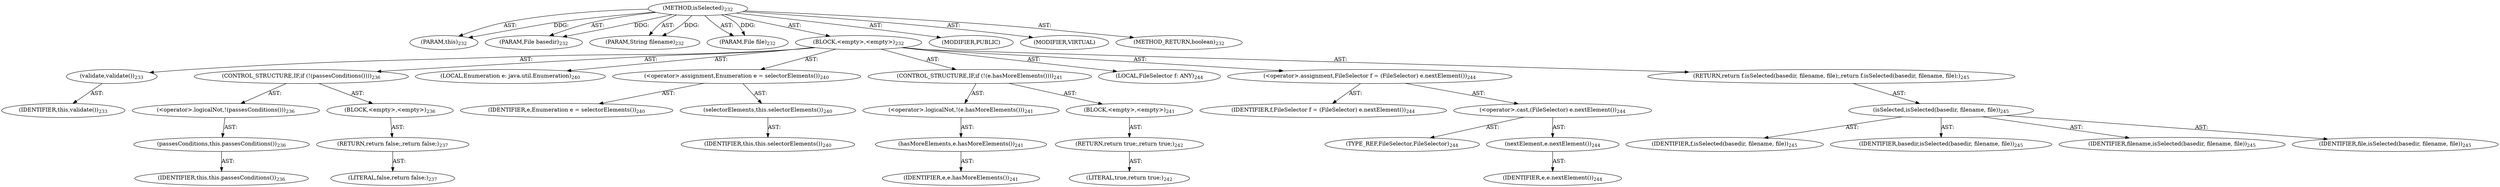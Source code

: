 digraph "isSelected" {  
"111669149708" [label = <(METHOD,isSelected)<SUB>232</SUB>> ]
"115964117003" [label = <(PARAM,this)<SUB>232</SUB>> ]
"115964117009" [label = <(PARAM,File basedir)<SUB>232</SUB>> ]
"115964117010" [label = <(PARAM,String filename)<SUB>232</SUB>> ]
"115964117011" [label = <(PARAM,File file)<SUB>232</SUB>> ]
"25769803800" [label = <(BLOCK,&lt;empty&gt;,&lt;empty&gt;)<SUB>232</SUB>> ]
"30064771141" [label = <(validate,validate())<SUB>233</SUB>> ]
"68719476755" [label = <(IDENTIFIER,this,validate())<SUB>233</SUB>> ]
"47244640268" [label = <(CONTROL_STRUCTURE,IF,if (!(passesConditions())))<SUB>236</SUB>> ]
"30064771142" [label = <(&lt;operator&gt;.logicalNot,!(passesConditions()))<SUB>236</SUB>> ]
"30064771143" [label = <(passesConditions,this.passesConditions())<SUB>236</SUB>> ]
"68719476756" [label = <(IDENTIFIER,this,this.passesConditions())<SUB>236</SUB>> ]
"25769803801" [label = <(BLOCK,&lt;empty&gt;,&lt;empty&gt;)<SUB>236</SUB>> ]
"146028888077" [label = <(RETURN,return false;,return false;)<SUB>237</SUB>> ]
"90194313235" [label = <(LITERAL,false,return false;)<SUB>237</SUB>> ]
"94489280515" [label = <(LOCAL,Enumeration e: java.util.Enumeration)<SUB>240</SUB>> ]
"30064771144" [label = <(&lt;operator&gt;.assignment,Enumeration e = selectorElements())<SUB>240</SUB>> ]
"68719476793" [label = <(IDENTIFIER,e,Enumeration e = selectorElements())<SUB>240</SUB>> ]
"30064771145" [label = <(selectorElements,this.selectorElements())<SUB>240</SUB>> ]
"68719476757" [label = <(IDENTIFIER,this,this.selectorElements())<SUB>240</SUB>> ]
"47244640269" [label = <(CONTROL_STRUCTURE,IF,if (!(e.hasMoreElements())))<SUB>241</SUB>> ]
"30064771146" [label = <(&lt;operator&gt;.logicalNot,!(e.hasMoreElements()))<SUB>241</SUB>> ]
"30064771147" [label = <(hasMoreElements,e.hasMoreElements())<SUB>241</SUB>> ]
"68719476794" [label = <(IDENTIFIER,e,e.hasMoreElements())<SUB>241</SUB>> ]
"25769803802" [label = <(BLOCK,&lt;empty&gt;,&lt;empty&gt;)<SUB>241</SUB>> ]
"146028888078" [label = <(RETURN,return true;,return true;)<SUB>242</SUB>> ]
"90194313236" [label = <(LITERAL,true,return true;)<SUB>242</SUB>> ]
"94489280516" [label = <(LOCAL,FileSelector f: ANY)<SUB>244</SUB>> ]
"30064771148" [label = <(&lt;operator&gt;.assignment,FileSelector f = (FileSelector) e.nextElement())<SUB>244</SUB>> ]
"68719476795" [label = <(IDENTIFIER,f,FileSelector f = (FileSelector) e.nextElement())<SUB>244</SUB>> ]
"30064771149" [label = <(&lt;operator&gt;.cast,(FileSelector) e.nextElement())<SUB>244</SUB>> ]
"180388626433" [label = <(TYPE_REF,FileSelector,FileSelector)<SUB>244</SUB>> ]
"30064771150" [label = <(nextElement,e.nextElement())<SUB>244</SUB>> ]
"68719476796" [label = <(IDENTIFIER,e,e.nextElement())<SUB>244</SUB>> ]
"146028888079" [label = <(RETURN,return f.isSelected(basedir, filename, file);,return f.isSelected(basedir, filename, file);)<SUB>245</SUB>> ]
"30064771151" [label = <(isSelected,isSelected(basedir, filename, file))<SUB>245</SUB>> ]
"68719476797" [label = <(IDENTIFIER,f,isSelected(basedir, filename, file))<SUB>245</SUB>> ]
"68719476798" [label = <(IDENTIFIER,basedir,isSelected(basedir, filename, file))<SUB>245</SUB>> ]
"68719476799" [label = <(IDENTIFIER,filename,isSelected(basedir, filename, file))<SUB>245</SUB>> ]
"68719476800" [label = <(IDENTIFIER,file,isSelected(basedir, filename, file))<SUB>245</SUB>> ]
"133143986202" [label = <(MODIFIER,PUBLIC)> ]
"133143986203" [label = <(MODIFIER,VIRTUAL)> ]
"128849018892" [label = <(METHOD_RETURN,boolean)<SUB>232</SUB>> ]
  "111669149708" -> "115964117003"  [ label = "AST: "] 
  "111669149708" -> "115964117009"  [ label = "AST: "] 
  "111669149708" -> "115964117010"  [ label = "AST: "] 
  "111669149708" -> "115964117011"  [ label = "AST: "] 
  "111669149708" -> "25769803800"  [ label = "AST: "] 
  "111669149708" -> "133143986202"  [ label = "AST: "] 
  "111669149708" -> "133143986203"  [ label = "AST: "] 
  "111669149708" -> "128849018892"  [ label = "AST: "] 
  "25769803800" -> "30064771141"  [ label = "AST: "] 
  "25769803800" -> "47244640268"  [ label = "AST: "] 
  "25769803800" -> "94489280515"  [ label = "AST: "] 
  "25769803800" -> "30064771144"  [ label = "AST: "] 
  "25769803800" -> "47244640269"  [ label = "AST: "] 
  "25769803800" -> "94489280516"  [ label = "AST: "] 
  "25769803800" -> "30064771148"  [ label = "AST: "] 
  "25769803800" -> "146028888079"  [ label = "AST: "] 
  "30064771141" -> "68719476755"  [ label = "AST: "] 
  "47244640268" -> "30064771142"  [ label = "AST: "] 
  "47244640268" -> "25769803801"  [ label = "AST: "] 
  "30064771142" -> "30064771143"  [ label = "AST: "] 
  "30064771143" -> "68719476756"  [ label = "AST: "] 
  "25769803801" -> "146028888077"  [ label = "AST: "] 
  "146028888077" -> "90194313235"  [ label = "AST: "] 
  "30064771144" -> "68719476793"  [ label = "AST: "] 
  "30064771144" -> "30064771145"  [ label = "AST: "] 
  "30064771145" -> "68719476757"  [ label = "AST: "] 
  "47244640269" -> "30064771146"  [ label = "AST: "] 
  "47244640269" -> "25769803802"  [ label = "AST: "] 
  "30064771146" -> "30064771147"  [ label = "AST: "] 
  "30064771147" -> "68719476794"  [ label = "AST: "] 
  "25769803802" -> "146028888078"  [ label = "AST: "] 
  "146028888078" -> "90194313236"  [ label = "AST: "] 
  "30064771148" -> "68719476795"  [ label = "AST: "] 
  "30064771148" -> "30064771149"  [ label = "AST: "] 
  "30064771149" -> "180388626433"  [ label = "AST: "] 
  "30064771149" -> "30064771150"  [ label = "AST: "] 
  "30064771150" -> "68719476796"  [ label = "AST: "] 
  "146028888079" -> "30064771151"  [ label = "AST: "] 
  "30064771151" -> "68719476797"  [ label = "AST: "] 
  "30064771151" -> "68719476798"  [ label = "AST: "] 
  "30064771151" -> "68719476799"  [ label = "AST: "] 
  "30064771151" -> "68719476800"  [ label = "AST: "] 
  "111669149708" -> "115964117003"  [ label = "DDG: "] 
  "111669149708" -> "115964117009"  [ label = "DDG: "] 
  "111669149708" -> "115964117010"  [ label = "DDG: "] 
  "111669149708" -> "115964117011"  [ label = "DDG: "] 
}

